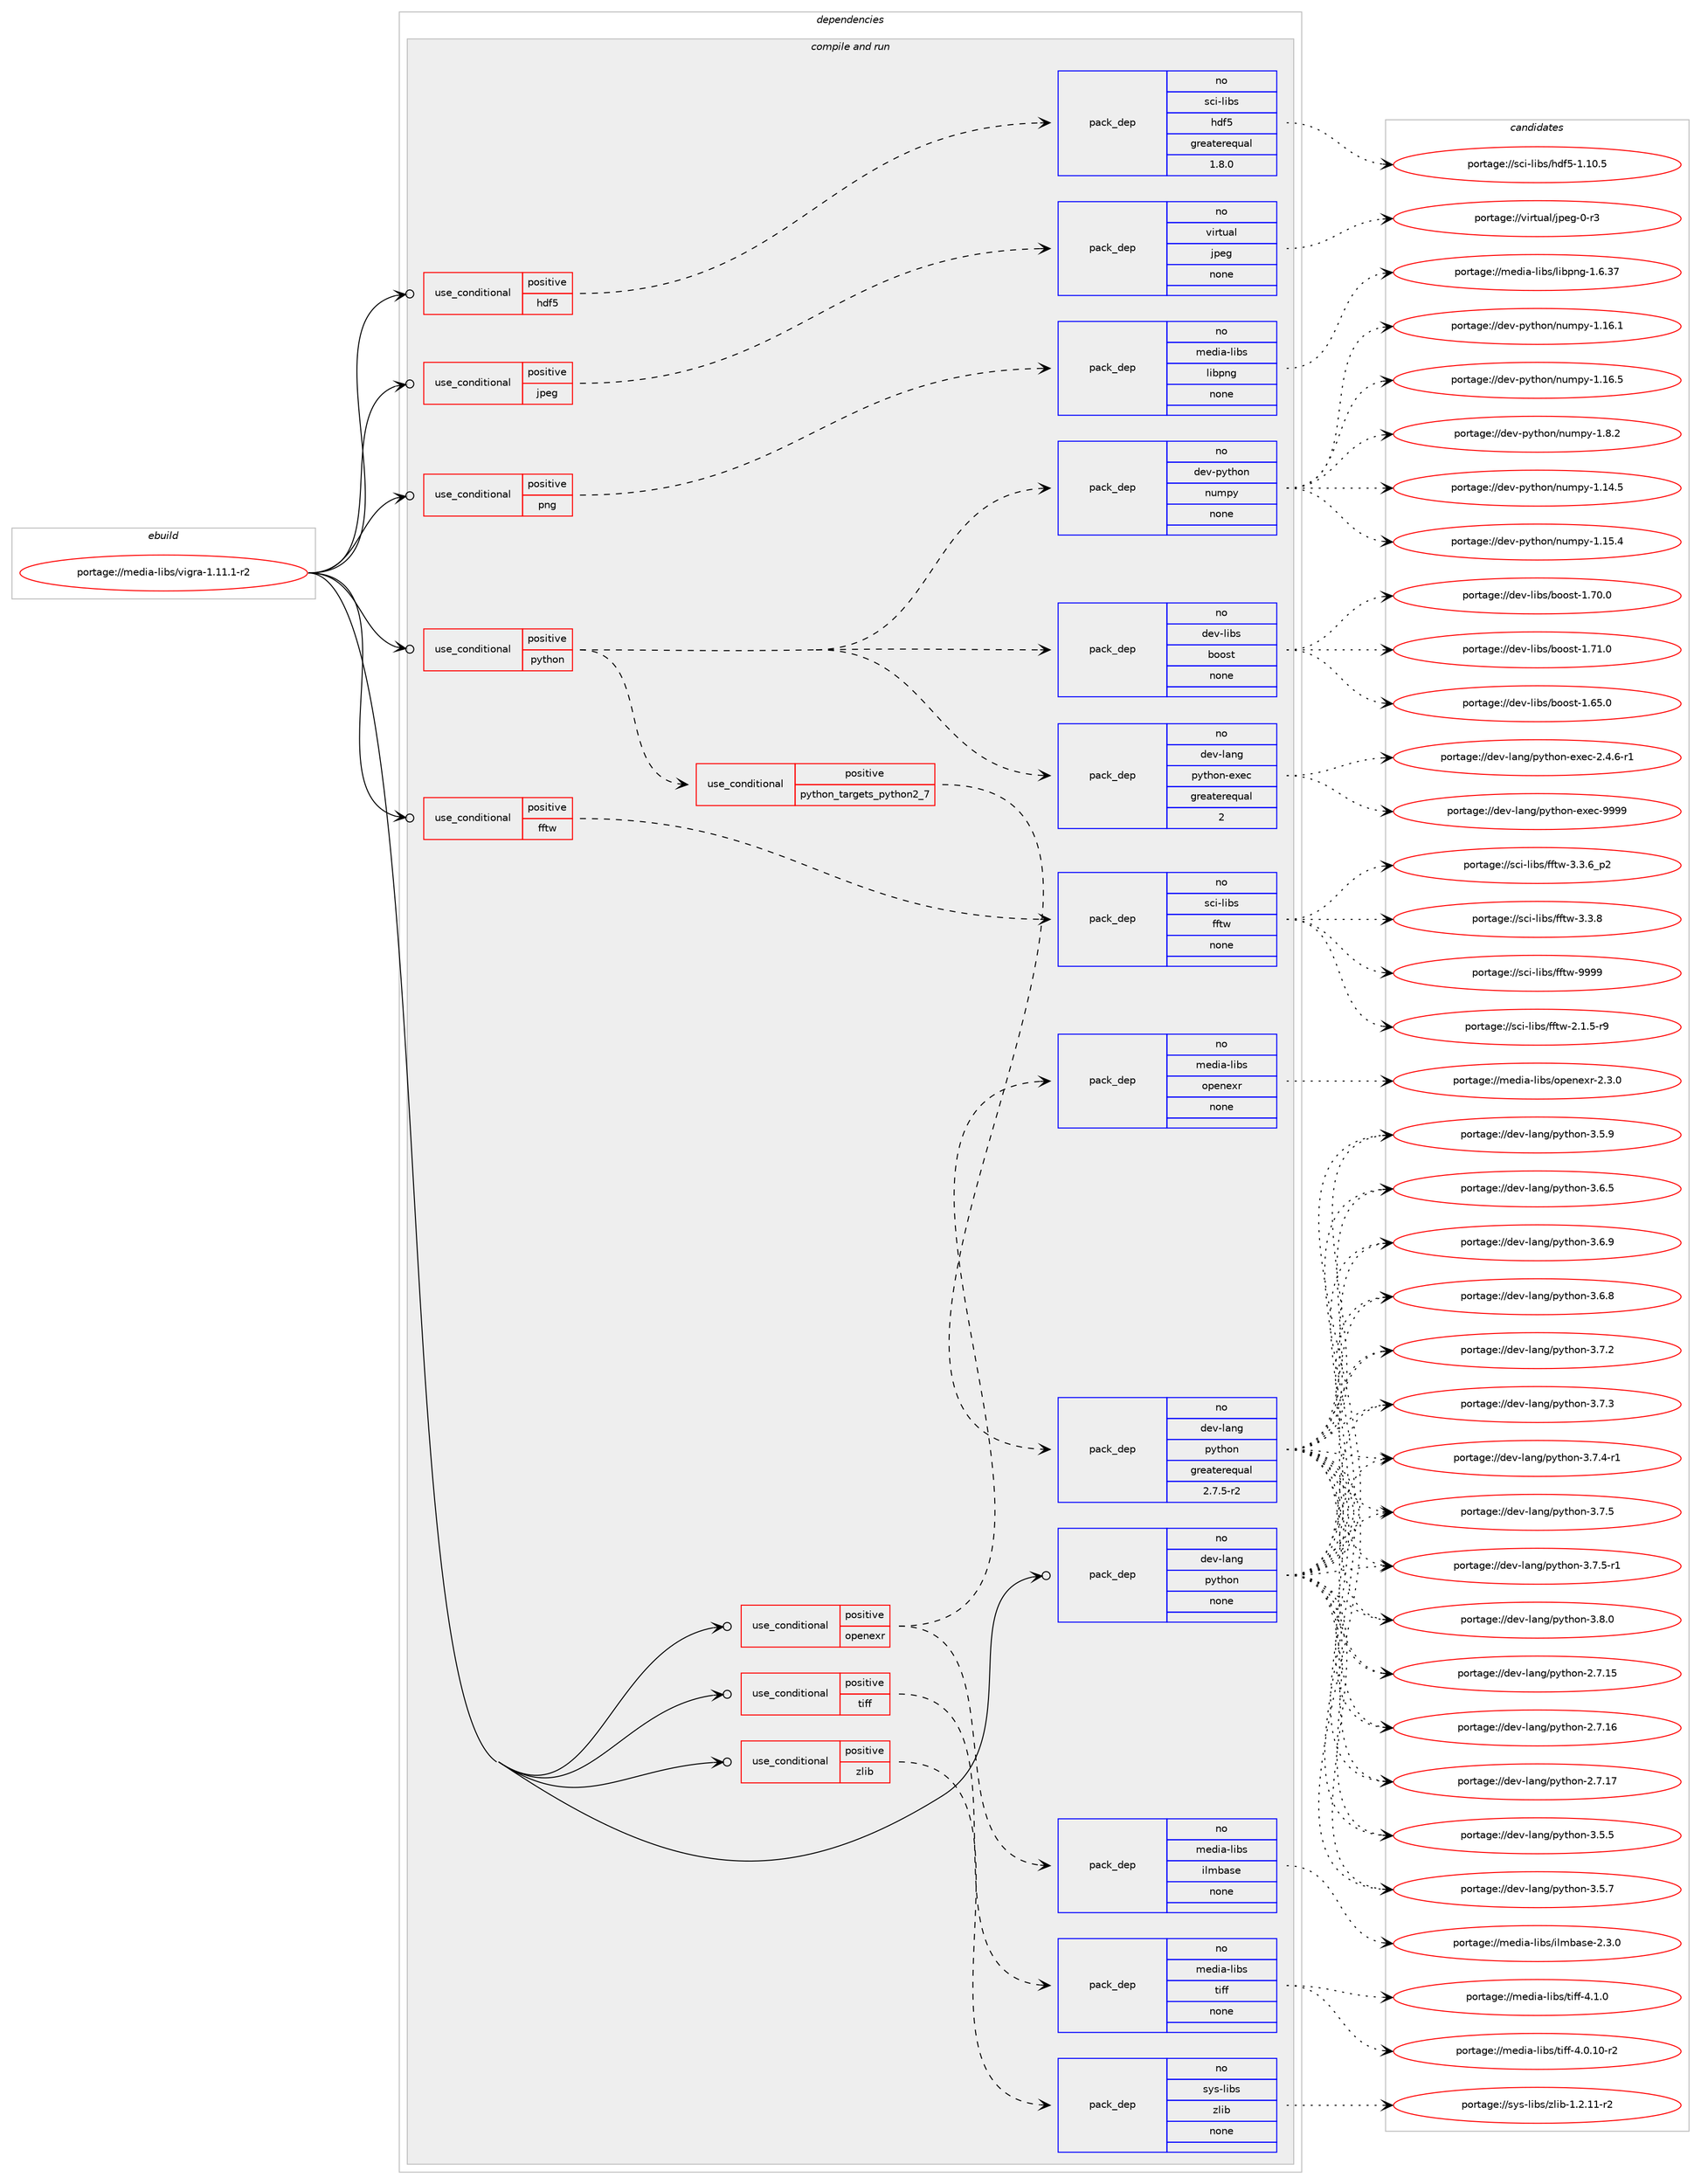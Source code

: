 digraph prolog {

# *************
# Graph options
# *************

newrank=true;
concentrate=true;
compound=true;
graph [rankdir=LR,fontname=Helvetica,fontsize=10,ranksep=1.5];#, ranksep=2.5, nodesep=0.2];
edge  [arrowhead=vee];
node  [fontname=Helvetica,fontsize=10];

# **********
# The ebuild
# **********

subgraph cluster_leftcol {
color=gray;
rank=same;
label=<<i>ebuild</i>>;
id [label="portage://media-libs/vigra-1.11.1-r2", color=red, width=4, href="../media-libs/vigra-1.11.1-r2.svg"];
}

# ****************
# The dependencies
# ****************

subgraph cluster_midcol {
color=gray;
label=<<i>dependencies</i>>;
subgraph cluster_compile {
fillcolor="#eeeeee";
style=filled;
label=<<i>compile</i>>;
}
subgraph cluster_compileandrun {
fillcolor="#eeeeee";
style=filled;
label=<<i>compile and run</i>>;
subgraph cond81185 {
dependency324728 [label=<<TABLE BORDER="0" CELLBORDER="1" CELLSPACING="0" CELLPADDING="4"><TR><TD ROWSPAN="3" CELLPADDING="10">use_conditional</TD></TR><TR><TD>positive</TD></TR><TR><TD>fftw</TD></TR></TABLE>>, shape=none, color=red];
subgraph pack238192 {
dependency324729 [label=<<TABLE BORDER="0" CELLBORDER="1" CELLSPACING="0" CELLPADDING="4" WIDTH="220"><TR><TD ROWSPAN="6" CELLPADDING="30">pack_dep</TD></TR><TR><TD WIDTH="110">no</TD></TR><TR><TD>sci-libs</TD></TR><TR><TD>fftw</TD></TR><TR><TD>none</TD></TR><TR><TD></TD></TR></TABLE>>, shape=none, color=blue];
}
dependency324728:e -> dependency324729:w [weight=20,style="dashed",arrowhead="vee"];
}
id:e -> dependency324728:w [weight=20,style="solid",arrowhead="odotvee"];
subgraph cond81186 {
dependency324730 [label=<<TABLE BORDER="0" CELLBORDER="1" CELLSPACING="0" CELLPADDING="4"><TR><TD ROWSPAN="3" CELLPADDING="10">use_conditional</TD></TR><TR><TD>positive</TD></TR><TR><TD>hdf5</TD></TR></TABLE>>, shape=none, color=red];
subgraph pack238193 {
dependency324731 [label=<<TABLE BORDER="0" CELLBORDER="1" CELLSPACING="0" CELLPADDING="4" WIDTH="220"><TR><TD ROWSPAN="6" CELLPADDING="30">pack_dep</TD></TR><TR><TD WIDTH="110">no</TD></TR><TR><TD>sci-libs</TD></TR><TR><TD>hdf5</TD></TR><TR><TD>greaterequal</TD></TR><TR><TD>1.8.0</TD></TR></TABLE>>, shape=none, color=blue];
}
dependency324730:e -> dependency324731:w [weight=20,style="dashed",arrowhead="vee"];
}
id:e -> dependency324730:w [weight=20,style="solid",arrowhead="odotvee"];
subgraph cond81187 {
dependency324732 [label=<<TABLE BORDER="0" CELLBORDER="1" CELLSPACING="0" CELLPADDING="4"><TR><TD ROWSPAN="3" CELLPADDING="10">use_conditional</TD></TR><TR><TD>positive</TD></TR><TR><TD>jpeg</TD></TR></TABLE>>, shape=none, color=red];
subgraph pack238194 {
dependency324733 [label=<<TABLE BORDER="0" CELLBORDER="1" CELLSPACING="0" CELLPADDING="4" WIDTH="220"><TR><TD ROWSPAN="6" CELLPADDING="30">pack_dep</TD></TR><TR><TD WIDTH="110">no</TD></TR><TR><TD>virtual</TD></TR><TR><TD>jpeg</TD></TR><TR><TD>none</TD></TR><TR><TD></TD></TR></TABLE>>, shape=none, color=blue];
}
dependency324732:e -> dependency324733:w [weight=20,style="dashed",arrowhead="vee"];
}
id:e -> dependency324732:w [weight=20,style="solid",arrowhead="odotvee"];
subgraph cond81188 {
dependency324734 [label=<<TABLE BORDER="0" CELLBORDER="1" CELLSPACING="0" CELLPADDING="4"><TR><TD ROWSPAN="3" CELLPADDING="10">use_conditional</TD></TR><TR><TD>positive</TD></TR><TR><TD>openexr</TD></TR></TABLE>>, shape=none, color=red];
subgraph pack238195 {
dependency324735 [label=<<TABLE BORDER="0" CELLBORDER="1" CELLSPACING="0" CELLPADDING="4" WIDTH="220"><TR><TD ROWSPAN="6" CELLPADDING="30">pack_dep</TD></TR><TR><TD WIDTH="110">no</TD></TR><TR><TD>media-libs</TD></TR><TR><TD>openexr</TD></TR><TR><TD>none</TD></TR><TR><TD></TD></TR></TABLE>>, shape=none, color=blue];
}
dependency324734:e -> dependency324735:w [weight=20,style="dashed",arrowhead="vee"];
subgraph pack238196 {
dependency324736 [label=<<TABLE BORDER="0" CELLBORDER="1" CELLSPACING="0" CELLPADDING="4" WIDTH="220"><TR><TD ROWSPAN="6" CELLPADDING="30">pack_dep</TD></TR><TR><TD WIDTH="110">no</TD></TR><TR><TD>media-libs</TD></TR><TR><TD>ilmbase</TD></TR><TR><TD>none</TD></TR><TR><TD></TD></TR></TABLE>>, shape=none, color=blue];
}
dependency324734:e -> dependency324736:w [weight=20,style="dashed",arrowhead="vee"];
}
id:e -> dependency324734:w [weight=20,style="solid",arrowhead="odotvee"];
subgraph cond81189 {
dependency324737 [label=<<TABLE BORDER="0" CELLBORDER="1" CELLSPACING="0" CELLPADDING="4"><TR><TD ROWSPAN="3" CELLPADDING="10">use_conditional</TD></TR><TR><TD>positive</TD></TR><TR><TD>png</TD></TR></TABLE>>, shape=none, color=red];
subgraph pack238197 {
dependency324738 [label=<<TABLE BORDER="0" CELLBORDER="1" CELLSPACING="0" CELLPADDING="4" WIDTH="220"><TR><TD ROWSPAN="6" CELLPADDING="30">pack_dep</TD></TR><TR><TD WIDTH="110">no</TD></TR><TR><TD>media-libs</TD></TR><TR><TD>libpng</TD></TR><TR><TD>none</TD></TR><TR><TD></TD></TR></TABLE>>, shape=none, color=blue];
}
dependency324737:e -> dependency324738:w [weight=20,style="dashed",arrowhead="vee"];
}
id:e -> dependency324737:w [weight=20,style="solid",arrowhead="odotvee"];
subgraph cond81190 {
dependency324739 [label=<<TABLE BORDER="0" CELLBORDER="1" CELLSPACING="0" CELLPADDING="4"><TR><TD ROWSPAN="3" CELLPADDING="10">use_conditional</TD></TR><TR><TD>positive</TD></TR><TR><TD>python</TD></TR></TABLE>>, shape=none, color=red];
subgraph pack238198 {
dependency324740 [label=<<TABLE BORDER="0" CELLBORDER="1" CELLSPACING="0" CELLPADDING="4" WIDTH="220"><TR><TD ROWSPAN="6" CELLPADDING="30">pack_dep</TD></TR><TR><TD WIDTH="110">no</TD></TR><TR><TD>dev-libs</TD></TR><TR><TD>boost</TD></TR><TR><TD>none</TD></TR><TR><TD></TD></TR></TABLE>>, shape=none, color=blue];
}
dependency324739:e -> dependency324740:w [weight=20,style="dashed",arrowhead="vee"];
subgraph pack238199 {
dependency324741 [label=<<TABLE BORDER="0" CELLBORDER="1" CELLSPACING="0" CELLPADDING="4" WIDTH="220"><TR><TD ROWSPAN="6" CELLPADDING="30">pack_dep</TD></TR><TR><TD WIDTH="110">no</TD></TR><TR><TD>dev-python</TD></TR><TR><TD>numpy</TD></TR><TR><TD>none</TD></TR><TR><TD></TD></TR></TABLE>>, shape=none, color=blue];
}
dependency324739:e -> dependency324741:w [weight=20,style="dashed",arrowhead="vee"];
subgraph cond81191 {
dependency324742 [label=<<TABLE BORDER="0" CELLBORDER="1" CELLSPACING="0" CELLPADDING="4"><TR><TD ROWSPAN="3" CELLPADDING="10">use_conditional</TD></TR><TR><TD>positive</TD></TR><TR><TD>python_targets_python2_7</TD></TR></TABLE>>, shape=none, color=red];
subgraph pack238200 {
dependency324743 [label=<<TABLE BORDER="0" CELLBORDER="1" CELLSPACING="0" CELLPADDING="4" WIDTH="220"><TR><TD ROWSPAN="6" CELLPADDING="30">pack_dep</TD></TR><TR><TD WIDTH="110">no</TD></TR><TR><TD>dev-lang</TD></TR><TR><TD>python</TD></TR><TR><TD>greaterequal</TD></TR><TR><TD>2.7.5-r2</TD></TR></TABLE>>, shape=none, color=blue];
}
dependency324742:e -> dependency324743:w [weight=20,style="dashed",arrowhead="vee"];
}
dependency324739:e -> dependency324742:w [weight=20,style="dashed",arrowhead="vee"];
subgraph pack238201 {
dependency324744 [label=<<TABLE BORDER="0" CELLBORDER="1" CELLSPACING="0" CELLPADDING="4" WIDTH="220"><TR><TD ROWSPAN="6" CELLPADDING="30">pack_dep</TD></TR><TR><TD WIDTH="110">no</TD></TR><TR><TD>dev-lang</TD></TR><TR><TD>python-exec</TD></TR><TR><TD>greaterequal</TD></TR><TR><TD>2</TD></TR></TABLE>>, shape=none, color=blue];
}
dependency324739:e -> dependency324744:w [weight=20,style="dashed",arrowhead="vee"];
}
id:e -> dependency324739:w [weight=20,style="solid",arrowhead="odotvee"];
subgraph cond81192 {
dependency324745 [label=<<TABLE BORDER="0" CELLBORDER="1" CELLSPACING="0" CELLPADDING="4"><TR><TD ROWSPAN="3" CELLPADDING="10">use_conditional</TD></TR><TR><TD>positive</TD></TR><TR><TD>tiff</TD></TR></TABLE>>, shape=none, color=red];
subgraph pack238202 {
dependency324746 [label=<<TABLE BORDER="0" CELLBORDER="1" CELLSPACING="0" CELLPADDING="4" WIDTH="220"><TR><TD ROWSPAN="6" CELLPADDING="30">pack_dep</TD></TR><TR><TD WIDTH="110">no</TD></TR><TR><TD>media-libs</TD></TR><TR><TD>tiff</TD></TR><TR><TD>none</TD></TR><TR><TD></TD></TR></TABLE>>, shape=none, color=blue];
}
dependency324745:e -> dependency324746:w [weight=20,style="dashed",arrowhead="vee"];
}
id:e -> dependency324745:w [weight=20,style="solid",arrowhead="odotvee"];
subgraph cond81193 {
dependency324747 [label=<<TABLE BORDER="0" CELLBORDER="1" CELLSPACING="0" CELLPADDING="4"><TR><TD ROWSPAN="3" CELLPADDING="10">use_conditional</TD></TR><TR><TD>positive</TD></TR><TR><TD>zlib</TD></TR></TABLE>>, shape=none, color=red];
subgraph pack238203 {
dependency324748 [label=<<TABLE BORDER="0" CELLBORDER="1" CELLSPACING="0" CELLPADDING="4" WIDTH="220"><TR><TD ROWSPAN="6" CELLPADDING="30">pack_dep</TD></TR><TR><TD WIDTH="110">no</TD></TR><TR><TD>sys-libs</TD></TR><TR><TD>zlib</TD></TR><TR><TD>none</TD></TR><TR><TD></TD></TR></TABLE>>, shape=none, color=blue];
}
dependency324747:e -> dependency324748:w [weight=20,style="dashed",arrowhead="vee"];
}
id:e -> dependency324747:w [weight=20,style="solid",arrowhead="odotvee"];
subgraph pack238204 {
dependency324749 [label=<<TABLE BORDER="0" CELLBORDER="1" CELLSPACING="0" CELLPADDING="4" WIDTH="220"><TR><TD ROWSPAN="6" CELLPADDING="30">pack_dep</TD></TR><TR><TD WIDTH="110">no</TD></TR><TR><TD>dev-lang</TD></TR><TR><TD>python</TD></TR><TR><TD>none</TD></TR><TR><TD></TD></TR></TABLE>>, shape=none, color=blue];
}
id:e -> dependency324749:w [weight=20,style="solid",arrowhead="odotvee"];
}
subgraph cluster_run {
fillcolor="#eeeeee";
style=filled;
label=<<i>run</i>>;
}
}

# **************
# The candidates
# **************

subgraph cluster_choices {
rank=same;
color=gray;
label=<<i>candidates</i>>;

subgraph choice238192 {
color=black;
nodesep=1;
choiceportage115991054510810598115471021021161194550464946534511457 [label="portage://sci-libs/fftw-2.1.5-r9", color=red, width=4,href="../sci-libs/fftw-2.1.5-r9.svg"];
choiceportage115991054510810598115471021021161194551465146549511250 [label="portage://sci-libs/fftw-3.3.6_p2", color=red, width=4,href="../sci-libs/fftw-3.3.6_p2.svg"];
choiceportage11599105451081059811547102102116119455146514656 [label="portage://sci-libs/fftw-3.3.8", color=red, width=4,href="../sci-libs/fftw-3.3.8.svg"];
choiceportage115991054510810598115471021021161194557575757 [label="portage://sci-libs/fftw-9999", color=red, width=4,href="../sci-libs/fftw-9999.svg"];
dependency324729:e -> choiceportage115991054510810598115471021021161194550464946534511457:w [style=dotted,weight="100"];
dependency324729:e -> choiceportage115991054510810598115471021021161194551465146549511250:w [style=dotted,weight="100"];
dependency324729:e -> choiceportage11599105451081059811547102102116119455146514656:w [style=dotted,weight="100"];
dependency324729:e -> choiceportage115991054510810598115471021021161194557575757:w [style=dotted,weight="100"];
}
subgraph choice238193 {
color=black;
nodesep=1;
choiceportage115991054510810598115471041001025345494649484653 [label="portage://sci-libs/hdf5-1.10.5", color=red, width=4,href="../sci-libs/hdf5-1.10.5.svg"];
dependency324731:e -> choiceportage115991054510810598115471041001025345494649484653:w [style=dotted,weight="100"];
}
subgraph choice238194 {
color=black;
nodesep=1;
choiceportage118105114116117971084710611210110345484511451 [label="portage://virtual/jpeg-0-r3", color=red, width=4,href="../virtual/jpeg-0-r3.svg"];
dependency324733:e -> choiceportage118105114116117971084710611210110345484511451:w [style=dotted,weight="100"];
}
subgraph choice238195 {
color=black;
nodesep=1;
choiceportage10910110010597451081059811547111112101110101120114455046514648 [label="portage://media-libs/openexr-2.3.0", color=red, width=4,href="../media-libs/openexr-2.3.0.svg"];
dependency324735:e -> choiceportage10910110010597451081059811547111112101110101120114455046514648:w [style=dotted,weight="100"];
}
subgraph choice238196 {
color=black;
nodesep=1;
choiceportage109101100105974510810598115471051081099897115101455046514648 [label="portage://media-libs/ilmbase-2.3.0", color=red, width=4,href="../media-libs/ilmbase-2.3.0.svg"];
dependency324736:e -> choiceportage109101100105974510810598115471051081099897115101455046514648:w [style=dotted,weight="100"];
}
subgraph choice238197 {
color=black;
nodesep=1;
choiceportage109101100105974510810598115471081059811211010345494654465155 [label="portage://media-libs/libpng-1.6.37", color=red, width=4,href="../media-libs/libpng-1.6.37.svg"];
dependency324738:e -> choiceportage109101100105974510810598115471081059811211010345494654465155:w [style=dotted,weight="100"];
}
subgraph choice238198 {
color=black;
nodesep=1;
choiceportage1001011184510810598115479811111111511645494654534648 [label="portage://dev-libs/boost-1.65.0", color=red, width=4,href="../dev-libs/boost-1.65.0.svg"];
choiceportage1001011184510810598115479811111111511645494655484648 [label="portage://dev-libs/boost-1.70.0", color=red, width=4,href="../dev-libs/boost-1.70.0.svg"];
choiceportage1001011184510810598115479811111111511645494655494648 [label="portage://dev-libs/boost-1.71.0", color=red, width=4,href="../dev-libs/boost-1.71.0.svg"];
dependency324740:e -> choiceportage1001011184510810598115479811111111511645494654534648:w [style=dotted,weight="100"];
dependency324740:e -> choiceportage1001011184510810598115479811111111511645494655484648:w [style=dotted,weight="100"];
dependency324740:e -> choiceportage1001011184510810598115479811111111511645494655494648:w [style=dotted,weight="100"];
}
subgraph choice238199 {
color=black;
nodesep=1;
choiceportage100101118451121211161041111104711011710911212145494649524653 [label="portage://dev-python/numpy-1.14.5", color=red, width=4,href="../dev-python/numpy-1.14.5.svg"];
choiceportage100101118451121211161041111104711011710911212145494649534652 [label="portage://dev-python/numpy-1.15.4", color=red, width=4,href="../dev-python/numpy-1.15.4.svg"];
choiceportage100101118451121211161041111104711011710911212145494649544649 [label="portage://dev-python/numpy-1.16.1", color=red, width=4,href="../dev-python/numpy-1.16.1.svg"];
choiceportage100101118451121211161041111104711011710911212145494649544653 [label="portage://dev-python/numpy-1.16.5", color=red, width=4,href="../dev-python/numpy-1.16.5.svg"];
choiceportage1001011184511212111610411111047110117109112121454946564650 [label="portage://dev-python/numpy-1.8.2", color=red, width=4,href="../dev-python/numpy-1.8.2.svg"];
dependency324741:e -> choiceportage100101118451121211161041111104711011710911212145494649524653:w [style=dotted,weight="100"];
dependency324741:e -> choiceportage100101118451121211161041111104711011710911212145494649534652:w [style=dotted,weight="100"];
dependency324741:e -> choiceportage100101118451121211161041111104711011710911212145494649544649:w [style=dotted,weight="100"];
dependency324741:e -> choiceportage100101118451121211161041111104711011710911212145494649544653:w [style=dotted,weight="100"];
dependency324741:e -> choiceportage1001011184511212111610411111047110117109112121454946564650:w [style=dotted,weight="100"];
}
subgraph choice238200 {
color=black;
nodesep=1;
choiceportage10010111845108971101034711212111610411111045504655464953 [label="portage://dev-lang/python-2.7.15", color=red, width=4,href="../dev-lang/python-2.7.15.svg"];
choiceportage10010111845108971101034711212111610411111045504655464954 [label="portage://dev-lang/python-2.7.16", color=red, width=4,href="../dev-lang/python-2.7.16.svg"];
choiceportage10010111845108971101034711212111610411111045504655464955 [label="portage://dev-lang/python-2.7.17", color=red, width=4,href="../dev-lang/python-2.7.17.svg"];
choiceportage100101118451089711010347112121116104111110455146534653 [label="portage://dev-lang/python-3.5.5", color=red, width=4,href="../dev-lang/python-3.5.5.svg"];
choiceportage100101118451089711010347112121116104111110455146534655 [label="portage://dev-lang/python-3.5.7", color=red, width=4,href="../dev-lang/python-3.5.7.svg"];
choiceportage100101118451089711010347112121116104111110455146534657 [label="portage://dev-lang/python-3.5.9", color=red, width=4,href="../dev-lang/python-3.5.9.svg"];
choiceportage100101118451089711010347112121116104111110455146544653 [label="portage://dev-lang/python-3.6.5", color=red, width=4,href="../dev-lang/python-3.6.5.svg"];
choiceportage100101118451089711010347112121116104111110455146544656 [label="portage://dev-lang/python-3.6.8", color=red, width=4,href="../dev-lang/python-3.6.8.svg"];
choiceportage100101118451089711010347112121116104111110455146544657 [label="portage://dev-lang/python-3.6.9", color=red, width=4,href="../dev-lang/python-3.6.9.svg"];
choiceportage100101118451089711010347112121116104111110455146554650 [label="portage://dev-lang/python-3.7.2", color=red, width=4,href="../dev-lang/python-3.7.2.svg"];
choiceportage100101118451089711010347112121116104111110455146554651 [label="portage://dev-lang/python-3.7.3", color=red, width=4,href="../dev-lang/python-3.7.3.svg"];
choiceportage1001011184510897110103471121211161041111104551465546524511449 [label="portage://dev-lang/python-3.7.4-r1", color=red, width=4,href="../dev-lang/python-3.7.4-r1.svg"];
choiceportage100101118451089711010347112121116104111110455146554653 [label="portage://dev-lang/python-3.7.5", color=red, width=4,href="../dev-lang/python-3.7.5.svg"];
choiceportage1001011184510897110103471121211161041111104551465546534511449 [label="portage://dev-lang/python-3.7.5-r1", color=red, width=4,href="../dev-lang/python-3.7.5-r1.svg"];
choiceportage100101118451089711010347112121116104111110455146564648 [label="portage://dev-lang/python-3.8.0", color=red, width=4,href="../dev-lang/python-3.8.0.svg"];
dependency324743:e -> choiceportage10010111845108971101034711212111610411111045504655464953:w [style=dotted,weight="100"];
dependency324743:e -> choiceportage10010111845108971101034711212111610411111045504655464954:w [style=dotted,weight="100"];
dependency324743:e -> choiceportage10010111845108971101034711212111610411111045504655464955:w [style=dotted,weight="100"];
dependency324743:e -> choiceportage100101118451089711010347112121116104111110455146534653:w [style=dotted,weight="100"];
dependency324743:e -> choiceportage100101118451089711010347112121116104111110455146534655:w [style=dotted,weight="100"];
dependency324743:e -> choiceportage100101118451089711010347112121116104111110455146534657:w [style=dotted,weight="100"];
dependency324743:e -> choiceportage100101118451089711010347112121116104111110455146544653:w [style=dotted,weight="100"];
dependency324743:e -> choiceportage100101118451089711010347112121116104111110455146544656:w [style=dotted,weight="100"];
dependency324743:e -> choiceportage100101118451089711010347112121116104111110455146544657:w [style=dotted,weight="100"];
dependency324743:e -> choiceportage100101118451089711010347112121116104111110455146554650:w [style=dotted,weight="100"];
dependency324743:e -> choiceportage100101118451089711010347112121116104111110455146554651:w [style=dotted,weight="100"];
dependency324743:e -> choiceportage1001011184510897110103471121211161041111104551465546524511449:w [style=dotted,weight="100"];
dependency324743:e -> choiceportage100101118451089711010347112121116104111110455146554653:w [style=dotted,weight="100"];
dependency324743:e -> choiceportage1001011184510897110103471121211161041111104551465546534511449:w [style=dotted,weight="100"];
dependency324743:e -> choiceportage100101118451089711010347112121116104111110455146564648:w [style=dotted,weight="100"];
}
subgraph choice238201 {
color=black;
nodesep=1;
choiceportage10010111845108971101034711212111610411111045101120101994550465246544511449 [label="portage://dev-lang/python-exec-2.4.6-r1", color=red, width=4,href="../dev-lang/python-exec-2.4.6-r1.svg"];
choiceportage10010111845108971101034711212111610411111045101120101994557575757 [label="portage://dev-lang/python-exec-9999", color=red, width=4,href="../dev-lang/python-exec-9999.svg"];
dependency324744:e -> choiceportage10010111845108971101034711212111610411111045101120101994550465246544511449:w [style=dotted,weight="100"];
dependency324744:e -> choiceportage10010111845108971101034711212111610411111045101120101994557575757:w [style=dotted,weight="100"];
}
subgraph choice238202 {
color=black;
nodesep=1;
choiceportage10910110010597451081059811547116105102102455246484649484511450 [label="portage://media-libs/tiff-4.0.10-r2", color=red, width=4,href="../media-libs/tiff-4.0.10-r2.svg"];
choiceportage10910110010597451081059811547116105102102455246494648 [label="portage://media-libs/tiff-4.1.0", color=red, width=4,href="../media-libs/tiff-4.1.0.svg"];
dependency324746:e -> choiceportage10910110010597451081059811547116105102102455246484649484511450:w [style=dotted,weight="100"];
dependency324746:e -> choiceportage10910110010597451081059811547116105102102455246494648:w [style=dotted,weight="100"];
}
subgraph choice238203 {
color=black;
nodesep=1;
choiceportage11512111545108105981154712210810598454946504649494511450 [label="portage://sys-libs/zlib-1.2.11-r2", color=red, width=4,href="../sys-libs/zlib-1.2.11-r2.svg"];
dependency324748:e -> choiceportage11512111545108105981154712210810598454946504649494511450:w [style=dotted,weight="100"];
}
subgraph choice238204 {
color=black;
nodesep=1;
choiceportage10010111845108971101034711212111610411111045504655464953 [label="portage://dev-lang/python-2.7.15", color=red, width=4,href="../dev-lang/python-2.7.15.svg"];
choiceportage10010111845108971101034711212111610411111045504655464954 [label="portage://dev-lang/python-2.7.16", color=red, width=4,href="../dev-lang/python-2.7.16.svg"];
choiceportage10010111845108971101034711212111610411111045504655464955 [label="portage://dev-lang/python-2.7.17", color=red, width=4,href="../dev-lang/python-2.7.17.svg"];
choiceportage100101118451089711010347112121116104111110455146534653 [label="portage://dev-lang/python-3.5.5", color=red, width=4,href="../dev-lang/python-3.5.5.svg"];
choiceportage100101118451089711010347112121116104111110455146534655 [label="portage://dev-lang/python-3.5.7", color=red, width=4,href="../dev-lang/python-3.5.7.svg"];
choiceportage100101118451089711010347112121116104111110455146534657 [label="portage://dev-lang/python-3.5.9", color=red, width=4,href="../dev-lang/python-3.5.9.svg"];
choiceportage100101118451089711010347112121116104111110455146544653 [label="portage://dev-lang/python-3.6.5", color=red, width=4,href="../dev-lang/python-3.6.5.svg"];
choiceportage100101118451089711010347112121116104111110455146544656 [label="portage://dev-lang/python-3.6.8", color=red, width=4,href="../dev-lang/python-3.6.8.svg"];
choiceportage100101118451089711010347112121116104111110455146544657 [label="portage://dev-lang/python-3.6.9", color=red, width=4,href="../dev-lang/python-3.6.9.svg"];
choiceportage100101118451089711010347112121116104111110455146554650 [label="portage://dev-lang/python-3.7.2", color=red, width=4,href="../dev-lang/python-3.7.2.svg"];
choiceportage100101118451089711010347112121116104111110455146554651 [label="portage://dev-lang/python-3.7.3", color=red, width=4,href="../dev-lang/python-3.7.3.svg"];
choiceportage1001011184510897110103471121211161041111104551465546524511449 [label="portage://dev-lang/python-3.7.4-r1", color=red, width=4,href="../dev-lang/python-3.7.4-r1.svg"];
choiceportage100101118451089711010347112121116104111110455146554653 [label="portage://dev-lang/python-3.7.5", color=red, width=4,href="../dev-lang/python-3.7.5.svg"];
choiceportage1001011184510897110103471121211161041111104551465546534511449 [label="portage://dev-lang/python-3.7.5-r1", color=red, width=4,href="../dev-lang/python-3.7.5-r1.svg"];
choiceportage100101118451089711010347112121116104111110455146564648 [label="portage://dev-lang/python-3.8.0", color=red, width=4,href="../dev-lang/python-3.8.0.svg"];
dependency324749:e -> choiceportage10010111845108971101034711212111610411111045504655464953:w [style=dotted,weight="100"];
dependency324749:e -> choiceportage10010111845108971101034711212111610411111045504655464954:w [style=dotted,weight="100"];
dependency324749:e -> choiceportage10010111845108971101034711212111610411111045504655464955:w [style=dotted,weight="100"];
dependency324749:e -> choiceportage100101118451089711010347112121116104111110455146534653:w [style=dotted,weight="100"];
dependency324749:e -> choiceportage100101118451089711010347112121116104111110455146534655:w [style=dotted,weight="100"];
dependency324749:e -> choiceportage100101118451089711010347112121116104111110455146534657:w [style=dotted,weight="100"];
dependency324749:e -> choiceportage100101118451089711010347112121116104111110455146544653:w [style=dotted,weight="100"];
dependency324749:e -> choiceportage100101118451089711010347112121116104111110455146544656:w [style=dotted,weight="100"];
dependency324749:e -> choiceportage100101118451089711010347112121116104111110455146544657:w [style=dotted,weight="100"];
dependency324749:e -> choiceportage100101118451089711010347112121116104111110455146554650:w [style=dotted,weight="100"];
dependency324749:e -> choiceportage100101118451089711010347112121116104111110455146554651:w [style=dotted,weight="100"];
dependency324749:e -> choiceportage1001011184510897110103471121211161041111104551465546524511449:w [style=dotted,weight="100"];
dependency324749:e -> choiceportage100101118451089711010347112121116104111110455146554653:w [style=dotted,weight="100"];
dependency324749:e -> choiceportage1001011184510897110103471121211161041111104551465546534511449:w [style=dotted,weight="100"];
dependency324749:e -> choiceportage100101118451089711010347112121116104111110455146564648:w [style=dotted,weight="100"];
}
}

}
